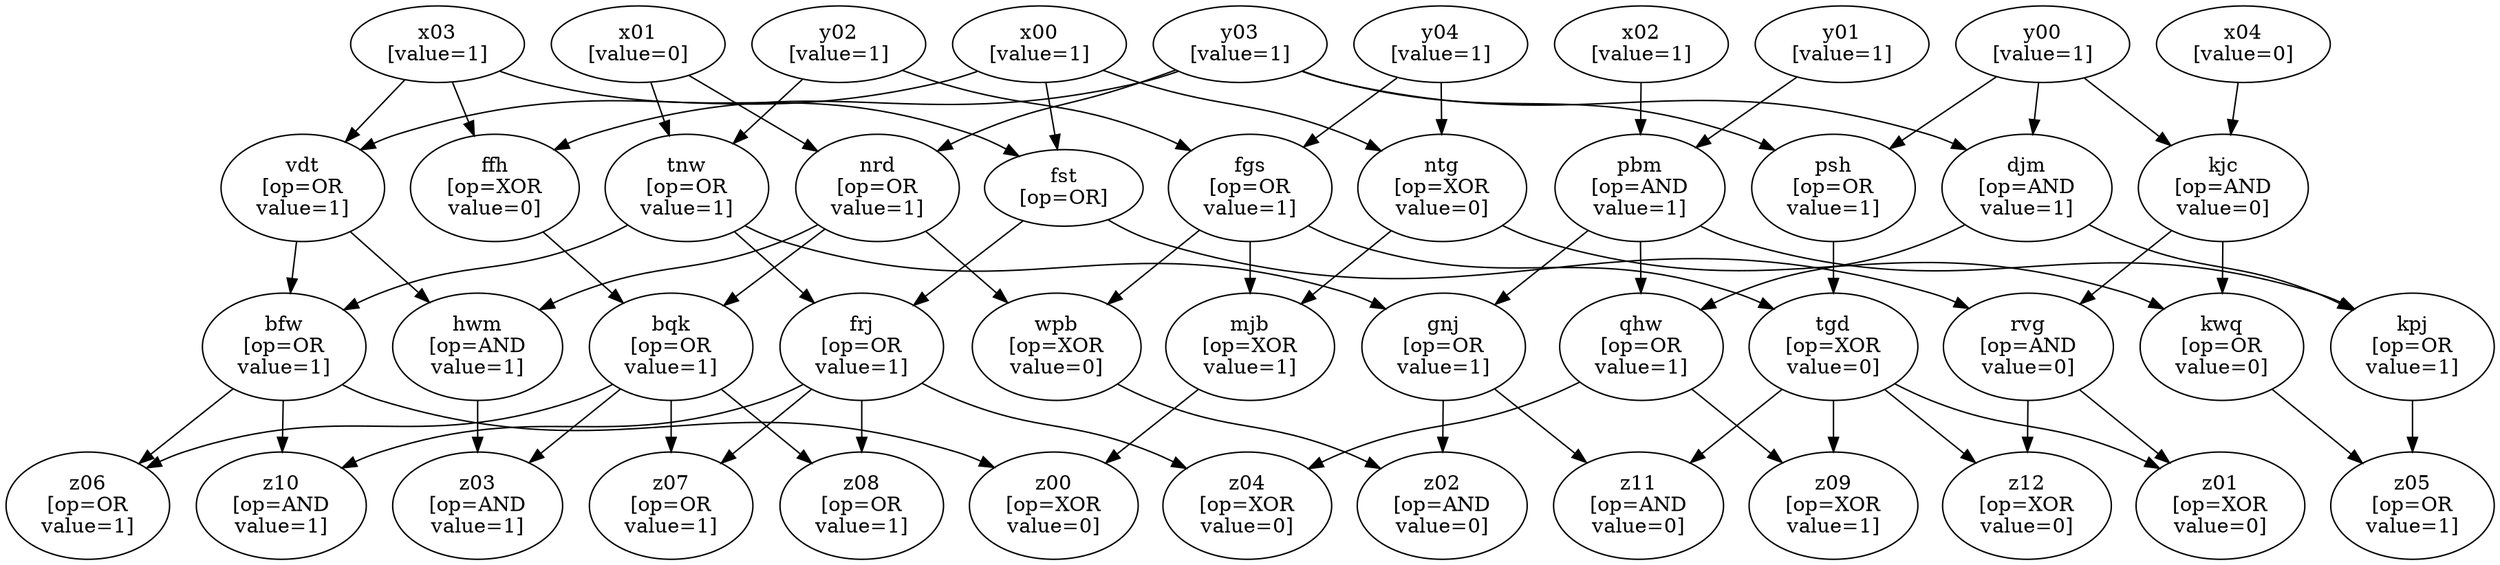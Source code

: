 strict digraph "" {
	node [label="\N"];
	x00	[label="x00
[value=1]",
		value=1];
	ntg	[label="ntg
[op=XOR
value=0]",
		op=XOR,
		value=0];
	x00 -> ntg;
	fst	[label="fst
[op=OR]",
		op=OR];
	x00 -> fst;
	vdt	[label="vdt
[op=OR
value=1]",
		op=OR,
		value=1];
	x00 -> vdt;
	x01	[label="x01
[value=0]",
		value=0];
	tnw	[label="tnw
[op=OR
value=1]",
		op=OR,
		value=1];
	x01 -> tnw;
	nrd	[label="nrd
[op=OR
value=1]",
		op=OR,
		value=1];
	x01 -> nrd;
	x02	[label="x02
[value=1]",
		value=1];
	pbm	[label="pbm
[op=AND
value=1]",
		op=AND,
		value=1];
	x02 -> pbm;
	x03	[label="x03
[value=1]",
		value=1];
	x03 -> fst;
	x03 -> vdt;
	ffh	[label="ffh
[op=XOR
value=0]",
		op=XOR,
		value=0];
	x03 -> ffh;
	x04	[label="x04
[value=0]",
		value=0];
	kjc	[label="kjc
[op=AND
value=0]",
		op=AND,
		value=0];
	x04 -> kjc;
	y00	[label="y00
[value=1]",
		value=1];
	djm	[label="djm
[op=AND
value=1]",
		op=AND,
		value=1];
	y00 -> djm;
	psh	[label="psh
[op=OR
value=1]",
		op=OR,
		value=1];
	y00 -> psh;
	y00 -> kjc;
	y01	[label="y01
[value=1]",
		value=1];
	y01 -> pbm;
	y02	[label="y02
[value=1]",
		value=1];
	fgs	[label="fgs
[op=OR
value=1]",
		op=OR,
		value=1];
	y02 -> fgs;
	y02 -> tnw;
	y03	[label="y03
[value=1]",
		value=1];
	y03 -> ffh;
	y03 -> nrd;
	y03 -> djm;
	y03 -> psh;
	y04	[label="y04
[value=1]",
		value=1];
	y04 -> ntg;
	y04 -> fgs;
	mjb	[label="mjb
[op=XOR
value=1]",
		op=XOR,
		value=1];
	z00	[label="z00
[op=XOR
value=0]",
		op=XOR,
		value=0];
	mjb -> z00;
	ntg -> mjb;
	kwq	[label="kwq
[op=OR
value=0]",
		op=OR,
		value=0];
	ntg -> kwq;
	fgs -> mjb;
	tgd	[label="tgd
[op=XOR
value=0]",
		op=XOR,
		value=0];
	fgs -> tgd;
	wpb	[label="wpb
[op=XOR
value=0]",
		op=XOR,
		value=0];
	fgs -> wpb;
	bfw	[label="bfw
[op=OR
value=1]",
		op=OR,
		value=1];
	tnw -> bfw;
	frj	[label="frj
[op=OR
value=1]",
		op=OR,
		value=1];
	tnw -> frj;
	gnj	[label="gnj
[op=OR
value=1]",
		op=OR,
		value=1];
	tnw -> gnj;
	z05	[label="z05
[op=OR
value=1]",
		op=OR,
		value=1];
	kwq -> z05;
	kpj	[label="kpj
[op=OR
value=1]",
		op=OR,
		value=1];
	kpj -> z05;
	rvg	[label="rvg
[op=AND
value=0]",
		op=AND,
		value=0];
	fst -> rvg;
	fst -> frj;
	z01	[label="z01
[op=XOR
value=0]",
		op=XOR,
		value=0];
	tgd -> z01;
	z11	[label="z11
[op=AND
value=0]",
		op=AND,
		value=0];
	tgd -> z11;
	z09	[label="z09
[op=XOR
value=1]",
		op=XOR,
		value=1];
	tgd -> z09;
	z12	[label="z12
[op=XOR
value=0]",
		op=XOR,
		value=0];
	tgd -> z12;
	rvg -> z01;
	rvg -> z12;
	z10	[label="z10
[op=AND
value=1]",
		op=AND,
		value=1];
	bfw -> z10;
	bfw -> z00;
	z06	[label="z06
[op=OR
value=1]",
		op=OR,
		value=1];
	bfw -> z06;
	vdt -> bfw;
	hwm	[label="hwm
[op=AND
value=1]",
		op=AND,
		value=1];
	vdt -> hwm;
	frj -> z10;
	z08	[label="z08
[op=OR
value=1]",
		op=OR,
		value=1];
	frj -> z08;
	z04	[label="z04
[op=XOR
value=0]",
		op=XOR,
		value=0];
	frj -> z04;
	z07	[label="z07
[op=OR
value=1]",
		op=OR,
		value=1];
	frj -> z07;
	bqk	[label="bqk
[op=OR
value=1]",
		op=OR,
		value=1];
	bqk -> z08;
	bqk -> z06;
	bqk -> z07;
	z03	[label="z03
[op=AND
value=1]",
		op=AND,
		value=1];
	bqk -> z03;
	ffh -> bqk;
	nrd -> bqk;
	nrd -> wpb;
	nrd -> hwm;
	djm -> kpj;
	qhw	[label="qhw
[op=OR
value=1]",
		op=OR,
		value=1];
	djm -> qhw;
	psh -> tgd;
	gnj -> z11;
	z02	[label="z02
[op=AND
value=0]",
		op=AND,
		value=0];
	gnj -> z02;
	wpb -> z02;
	kjc -> kwq;
	kjc -> rvg;
	qhw -> z09;
	qhw -> z04;
	pbm -> kpj;
	pbm -> gnj;
	pbm -> qhw;
	hwm -> z03;
}
